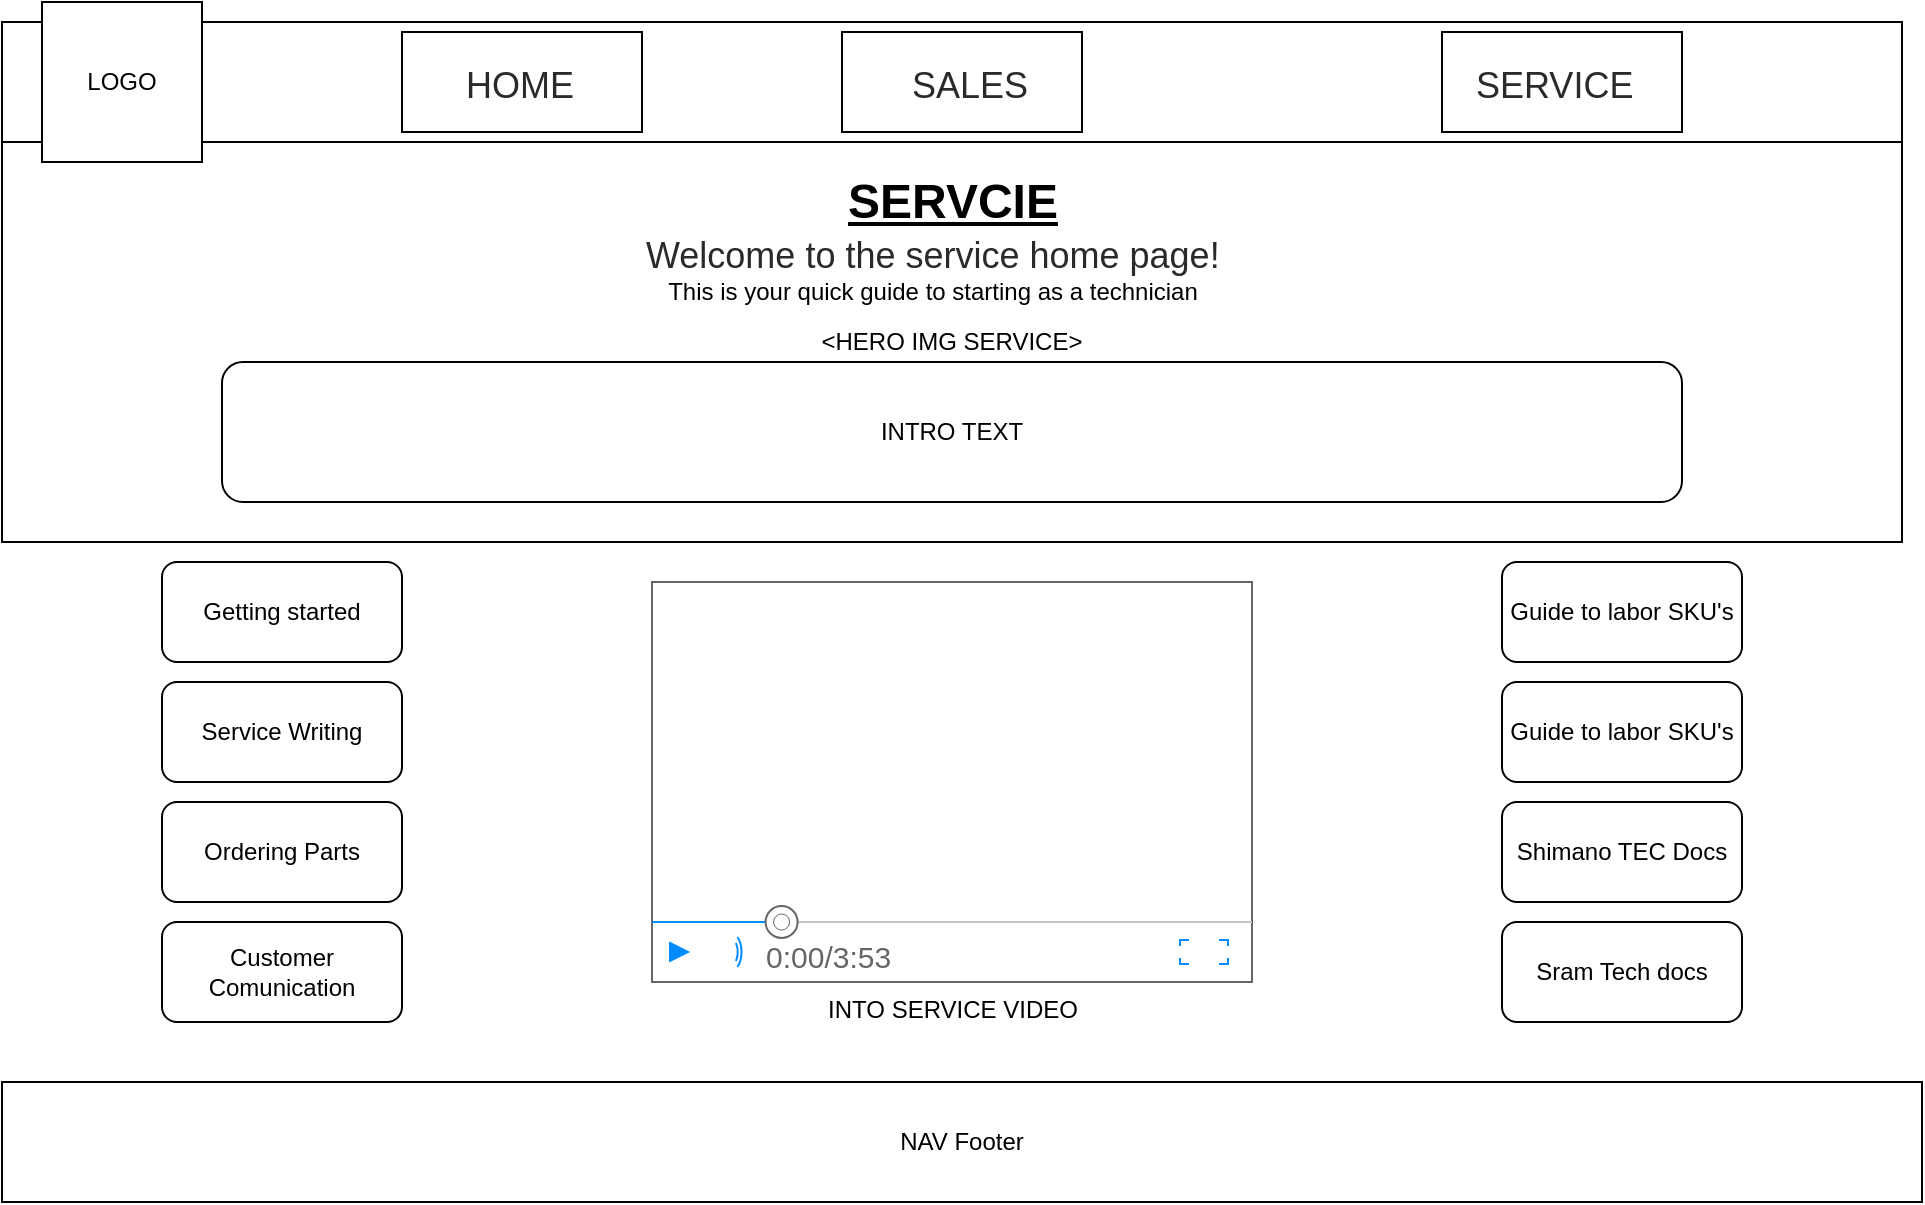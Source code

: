 <mxfile version="20.8.16" type="device"><diagram name="Page-1" id="c9db0220-8083-56f3-ca83-edcdcd058819"><mxGraphModel dx="1430" dy="582" grid="1" gridSize="10" guides="1" tooltips="1" connect="1" arrows="1" fold="1" page="1" pageScale="1.5" pageWidth="826" pageHeight="1169" background="none" math="0" shadow="0"><root><mxCell id="0" style=";html=1;"/><mxCell id="1" style=";html=1;" parent="0"/><mxCell id="ymVCBHttQ8KCJxaJM-Ao-1" value="" style="rounded=0;whiteSpace=wrap;html=1;" vertex="1" parent="1"><mxGeometry y="50" width="950" height="60" as="geometry"/></mxCell><mxCell id="ymVCBHttQ8KCJxaJM-Ao-11" value="NAV Footer" style="rounded=0;whiteSpace=wrap;html=1;" vertex="1" parent="1"><mxGeometry y="580" width="960" height="60" as="geometry"/></mxCell><mxCell id="ymVCBHttQ8KCJxaJM-Ao-33" value="" style="group" vertex="1" connectable="0" parent="1"><mxGeometry x="720" y="55" width="120" height="50" as="geometry"/></mxCell><mxCell id="ymVCBHttQ8KCJxaJM-Ao-19" value="" style="rounded=0;whiteSpace=wrap;html=1;" vertex="1" parent="ymVCBHttQ8KCJxaJM-Ao-33"><mxGeometry width="120" height="50" as="geometry"/></mxCell><mxCell id="ymVCBHttQ8KCJxaJM-Ao-27" value="&lt;div style=&quot;text-align: center;&quot;&gt;&lt;span style=&quot;background-color: initial; font-size: 18px;&quot;&gt;&lt;font face=&quot;Source Sans Pro, sans-serif&quot; color=&quot;#2c292a&quot;&gt;SERVICE&lt;/font&gt;&lt;/span&gt;&lt;/div&gt;" style="text;whiteSpace=wrap;html=1;" vertex="1" parent="ymVCBHttQ8KCJxaJM-Ao-33"><mxGeometry x="15" y="10" width="90" height="30" as="geometry"/></mxCell><mxCell id="ymVCBHttQ8KCJxaJM-Ao-34" value="" style="group" vertex="1" connectable="0" parent="1"><mxGeometry x="420" y="55" width="120" height="50" as="geometry"/></mxCell><mxCell id="ymVCBHttQ8KCJxaJM-Ao-18" value="" style="rounded=0;whiteSpace=wrap;html=1;" vertex="1" parent="ymVCBHttQ8KCJxaJM-Ao-34"><mxGeometry width="120" height="50" as="geometry"/></mxCell><mxCell id="ymVCBHttQ8KCJxaJM-Ao-25" value="&lt;div style=&quot;text-align: center;&quot;&gt;&lt;span style=&quot;background-color: initial; font-size: 18px;&quot;&gt;&lt;font face=&quot;Source Sans Pro, sans-serif&quot; color=&quot;#2c292a&quot;&gt;SALES&lt;/font&gt;&lt;/span&gt;&lt;/div&gt;" style="text;whiteSpace=wrap;html=1;" vertex="1" parent="ymVCBHttQ8KCJxaJM-Ao-34"><mxGeometry x="32.5" y="10" width="55" height="30" as="geometry"/></mxCell><mxCell id="ymVCBHttQ8KCJxaJM-Ao-35" value="" style="group" vertex="1" connectable="0" parent="1"><mxGeometry x="200" y="55" width="120" height="50" as="geometry"/></mxCell><mxCell id="ymVCBHttQ8KCJxaJM-Ao-16" value="" style="rounded=0;whiteSpace=wrap;html=1;" vertex="1" parent="ymVCBHttQ8KCJxaJM-Ao-35"><mxGeometry width="120" height="50" as="geometry"/></mxCell><mxCell id="ymVCBHttQ8KCJxaJM-Ao-26" value="&lt;div style=&quot;text-align: center;&quot;&gt;&lt;span style=&quot;background-color: initial; font-size: 18px;&quot;&gt;&lt;font face=&quot;Source Sans Pro, sans-serif&quot; color=&quot;#2c292a&quot;&gt;HOME&lt;/font&gt;&lt;/span&gt;&lt;/div&gt;" style="text;whiteSpace=wrap;html=1;" vertex="1" parent="ymVCBHttQ8KCJxaJM-Ao-35"><mxGeometry x="30" y="10" width="55" height="30" as="geometry"/></mxCell><mxCell id="ymVCBHttQ8KCJxaJM-Ao-38" value="&amp;lt;HERO IMG SERVICE&amp;gt;" style="rounded=0;whiteSpace=wrap;html=1;" vertex="1" parent="1"><mxGeometry y="110" width="950" height="200" as="geometry"/></mxCell><mxCell id="ymVCBHttQ8KCJxaJM-Ao-24" value="&lt;div style=&quot;text-align: center;&quot;&gt;&lt;span style=&quot;background-color: initial; font-size: 18px;&quot;&gt;&lt;font face=&quot;Source Sans Pro, sans-serif&quot; color=&quot;#2c292a&quot;&gt;Welcome to the service home page!&lt;/font&gt;&lt;/span&gt;&lt;/div&gt;" style="text;whiteSpace=wrap;html=1;" vertex="1" parent="1"><mxGeometry x="320" y="150" width="310" height="30" as="geometry"/></mxCell><mxCell id="ymVCBHttQ8KCJxaJM-Ao-12" value="&lt;u&gt;SERVCIE&lt;/u&gt;" style="text;strokeColor=none;fillColor=none;html=1;fontSize=24;fontStyle=1;verticalAlign=middle;align=center;" vertex="1" parent="1"><mxGeometry x="425" y="120" width="100" height="40" as="geometry"/></mxCell><mxCell id="ymVCBHttQ8KCJxaJM-Ao-17" value="LOGO" style="whiteSpace=wrap;html=1;aspect=fixed;" vertex="1" parent="1"><mxGeometry x="20" y="40" width="80" height="80" as="geometry"/></mxCell><mxCell id="ymVCBHttQ8KCJxaJM-Ao-40" value="This is your quick guide to starting as a technician" style="text;html=1;align=center;verticalAlign=middle;resizable=0;points=[];autosize=1;strokeColor=none;fillColor=none;" vertex="1" parent="1"><mxGeometry x="320" y="170" width="290" height="30" as="geometry"/></mxCell><mxCell id="ymVCBHttQ8KCJxaJM-Ao-41" value="INTRO TEXT" style="rounded=1;whiteSpace=wrap;html=1;" vertex="1" parent="1"><mxGeometry x="110" y="220" width="730" height="70" as="geometry"/></mxCell><mxCell id="ymVCBHttQ8KCJxaJM-Ao-42" value="INTO SERVICE VIDEO" style="verticalLabelPosition=bottom;shadow=0;dashed=0;align=center;html=1;verticalAlign=top;strokeWidth=1;shape=mxgraph.mockup.containers.videoPlayer;strokeColor=#666666;strokeColor2=#008cff;strokeColor3=#c4c4c4;textColor=#666666;fillColor2=#008cff;barHeight=30;barPos=20;" vertex="1" parent="1"><mxGeometry x="325" y="330" width="300" height="200" as="geometry"/></mxCell><mxCell id="ymVCBHttQ8KCJxaJM-Ao-43" value="Getting started" style="rounded=1;whiteSpace=wrap;html=1;" vertex="1" parent="1"><mxGeometry x="80" y="320" width="120" height="50" as="geometry"/></mxCell><mxCell id="ymVCBHttQ8KCJxaJM-Ao-44" value="Service Writing" style="rounded=1;whiteSpace=wrap;html=1;" vertex="1" parent="1"><mxGeometry x="80" y="380" width="120" height="50" as="geometry"/></mxCell><mxCell id="ymVCBHttQ8KCJxaJM-Ao-45" value="Ordering Parts" style="rounded=1;whiteSpace=wrap;html=1;" vertex="1" parent="1"><mxGeometry x="80" y="440" width="120" height="50" as="geometry"/></mxCell><mxCell id="ymVCBHttQ8KCJxaJM-Ao-46" value="Customer Comunication" style="rounded=1;whiteSpace=wrap;html=1;" vertex="1" parent="1"><mxGeometry x="80" y="500" width="120" height="50" as="geometry"/></mxCell><mxCell id="ymVCBHttQ8KCJxaJM-Ao-47" value="Guide to labor SKU's" style="rounded=1;whiteSpace=wrap;html=1;" vertex="1" parent="1"><mxGeometry x="750" y="320" width="120" height="50" as="geometry"/></mxCell><mxCell id="ymVCBHttQ8KCJxaJM-Ao-48" value="Guide to labor SKU's" style="rounded=1;whiteSpace=wrap;html=1;" vertex="1" parent="1"><mxGeometry x="750" y="380" width="120" height="50" as="geometry"/></mxCell><mxCell id="ymVCBHttQ8KCJxaJM-Ao-49" value="Shimano TEC Docs" style="rounded=1;whiteSpace=wrap;html=1;" vertex="1" parent="1"><mxGeometry x="750" y="440" width="120" height="50" as="geometry"/></mxCell><mxCell id="ymVCBHttQ8KCJxaJM-Ao-50" value="Sram Tech docs" style="rounded=1;whiteSpace=wrap;html=1;" vertex="1" parent="1"><mxGeometry x="750" y="500" width="120" height="50" as="geometry"/></mxCell></root></mxGraphModel></diagram></mxfile>